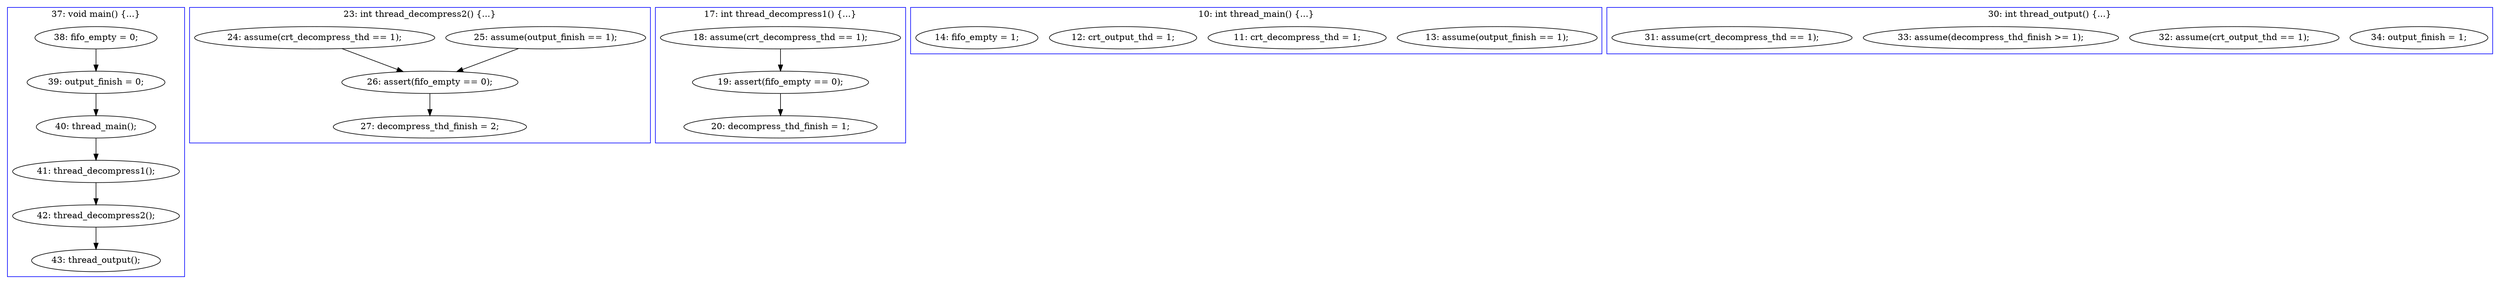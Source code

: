 digraph PartialOrder {
	compound = true
	"38: fifo_empty = 0;" -> "39: output_finish = 0;"
	"41: thread_decompress1();" -> "42: thread_decompress2();"
	"25: assume(output_finish == 1);" -> "26: assert(fifo_empty == 0);"
	"39: output_finish = 0;" -> "40: thread_main();"
	"18: assume(crt_decompress_thd == 1);" -> "19: assert(fifo_empty == 0);"
	"19: assert(fifo_empty == 0);" -> "20: decompress_thd_finish = 1;"
	"40: thread_main();" -> "41: thread_decompress1();"
	"42: thread_decompress2();" -> "43: thread_output();"
	"26: assert(fifo_empty == 0);" -> "27: decompress_thd_finish = 2;"
	"24: assume(crt_decompress_thd == 1);" -> "26: assert(fifo_empty == 0);"
	subgraph cluster1 {
		label = "10: int thread_main() {...}"
		color = blue
		"13: assume(output_finish == 1);"  [label = "13: assume(output_finish == 1);"]
		"11: crt_decompress_thd = 1;"  [label = "11: crt_decompress_thd = 1;"]
		"12: crt_output_thd = 1;"  [label = "12: crt_output_thd = 1;"]
		"14: fifo_empty = 1;"  [label = "14: fifo_empty = 1;"]
	}
	subgraph cluster5 {
		label = "30: int thread_output() {...}"
		color = blue
		"34: output_finish = 1;"  [label = "34: output_finish = 1;"]
		"32: assume(crt_output_thd == 1);"  [label = "32: assume(crt_output_thd == 1);"]
		"33: assume(decompress_thd_finish >= 1);"  [label = "33: assume(decompress_thd_finish >= 1);"]
		"31: assume(crt_decompress_thd == 1);"  [label = "31: assume(crt_decompress_thd == 1);"]
	}
	subgraph cluster3 {
		label = "17: int thread_decompress1() {...}"
		color = blue
		"18: assume(crt_decompress_thd == 1);"  [label = "18: assume(crt_decompress_thd == 1);"]
		"20: decompress_thd_finish = 1;"  [label = "20: decompress_thd_finish = 1;"]
		"19: assert(fifo_empty == 0);"  [label = "19: assert(fifo_empty == 0);"]
	}
	subgraph cluster4 {
		label = "23: int thread_decompress2() {...}"
		color = blue
		"26: assert(fifo_empty == 0);"  [label = "26: assert(fifo_empty == 0);"]
		"25: assume(output_finish == 1);"  [label = "25: assume(output_finish == 1);"]
		"27: decompress_thd_finish = 2;"  [label = "27: decompress_thd_finish = 2;"]
		"24: assume(crt_decompress_thd == 1);"  [label = "24: assume(crt_decompress_thd == 1);"]
	}
	subgraph cluster2 {
		label = "37: void main() {...}"
		color = blue
		"42: thread_decompress2();"  [label = "42: thread_decompress2();"]
		"40: thread_main();"  [label = "40: thread_main();"]
		"41: thread_decompress1();"  [label = "41: thread_decompress1();"]
		"43: thread_output();"  [label = "43: thread_output();"]
		"38: fifo_empty = 0;"  [label = "38: fifo_empty = 0;"]
		"39: output_finish = 0;"  [label = "39: output_finish = 0;"]
	}
}